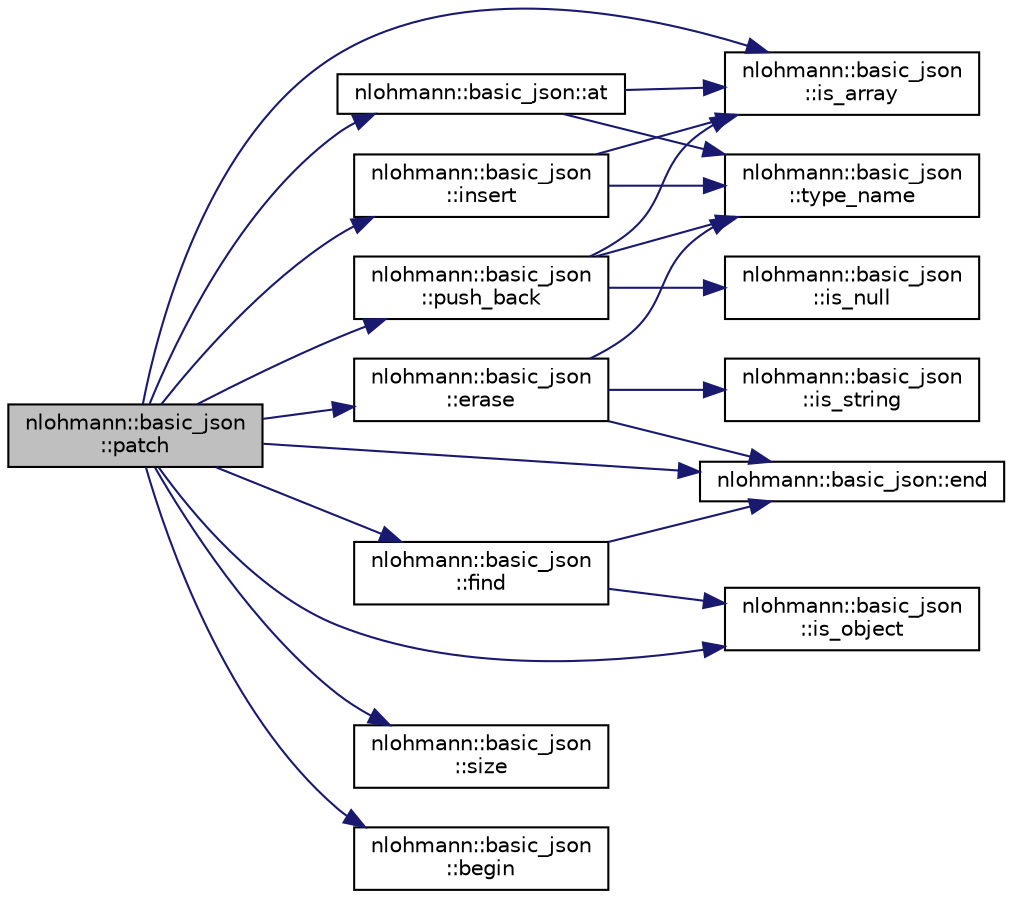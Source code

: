 digraph "nlohmann::basic_json::patch"
{
 // LATEX_PDF_SIZE
  edge [fontname="Helvetica",fontsize="10",labelfontname="Helvetica",labelfontsize="10"];
  node [fontname="Helvetica",fontsize="10",shape=record];
  rankdir="LR";
  Node427 [label="nlohmann::basic_json\l::patch",height=0.2,width=0.4,color="black", fillcolor="grey75", style="filled", fontcolor="black",tooltip="applies a JSON patch"];
  Node427 -> Node428 [color="midnightblue",fontsize="10",style="solid"];
  Node428 [label="nlohmann::basic_json::at",height=0.2,width=0.4,color="black", fillcolor="white", style="filled",URL="$classnlohmann_1_1basic__json.html#a73ae333487310e3302135189ce8ff5d8",tooltip="access specified array element with bounds checking"];
  Node428 -> Node429 [color="midnightblue",fontsize="10",style="solid"];
  Node429 [label="nlohmann::basic_json\l::is_array",height=0.2,width=0.4,color="black", fillcolor="white", style="filled",URL="$classnlohmann_1_1basic__json.html#aef9ce5dd2381caee1f8ddcdb5bdd9c65",tooltip="return whether value is an array"];
  Node428 -> Node430 [color="midnightblue",fontsize="10",style="solid"];
  Node430 [label="nlohmann::basic_json\l::type_name",height=0.2,width=0.4,color="black", fillcolor="white", style="filled",URL="$classnlohmann_1_1basic__json.html#a6b75862bdb4d26650616cf9821430755",tooltip="return the type as string"];
  Node427 -> Node431 [color="midnightblue",fontsize="10",style="solid"];
  Node431 [label="nlohmann::basic_json\l::push_back",height=0.2,width=0.4,color="black", fillcolor="white", style="filled",URL="$classnlohmann_1_1basic__json.html#ac8e523ddc8c2dd7e5d2daf0d49a9c0d7",tooltip="add an object to an array"];
  Node431 -> Node432 [color="midnightblue",fontsize="10",style="solid"];
  Node432 [label="nlohmann::basic_json\l::is_null",height=0.2,width=0.4,color="black", fillcolor="white", style="filled",URL="$classnlohmann_1_1basic__json.html#a8faa039ca82427ed29c486ffd00600c3",tooltip="return whether value is null"];
  Node431 -> Node429 [color="midnightblue",fontsize="10",style="solid"];
  Node431 -> Node430 [color="midnightblue",fontsize="10",style="solid"];
  Node427 -> Node433 [color="midnightblue",fontsize="10",style="solid"];
  Node433 [label="nlohmann::basic_json\l::size",height=0.2,width=0.4,color="black", fillcolor="white", style="filled",URL="$classnlohmann_1_1basic__json.html#a25e27ad0c6d53c01871c5485e1f75b96",tooltip="returns the number of elements"];
  Node427 -> Node434 [color="midnightblue",fontsize="10",style="solid"];
  Node434 [label="nlohmann::basic_json\l::insert",height=0.2,width=0.4,color="black", fillcolor="white", style="filled",URL="$classnlohmann_1_1basic__json.html#a0136728f5db69d4051c77b94307abd6c",tooltip="inserts element"];
  Node434 -> Node429 [color="midnightblue",fontsize="10",style="solid"];
  Node434 -> Node430 [color="midnightblue",fontsize="10",style="solid"];
  Node427 -> Node435 [color="midnightblue",fontsize="10",style="solid"];
  Node435 [label="nlohmann::basic_json\l::begin",height=0.2,width=0.4,color="black", fillcolor="white", style="filled",URL="$classnlohmann_1_1basic__json.html#a0ff28dac23f2bdecee9564d07f51dcdc",tooltip="returns an iterator to the first element"];
  Node427 -> Node436 [color="midnightblue",fontsize="10",style="solid"];
  Node436 [label="nlohmann::basic_json\l::is_object",height=0.2,width=0.4,color="black", fillcolor="white", style="filled",URL="$classnlohmann_1_1basic__json.html#af8f511af124e82e4579f444b4175787c",tooltip="return whether value is an object"];
  Node427 -> Node437 [color="midnightblue",fontsize="10",style="solid"];
  Node437 [label="nlohmann::basic_json\l::find",height=0.2,width=0.4,color="black", fillcolor="white", style="filled",URL="$classnlohmann_1_1basic__json.html#aeed33787bd362c7ead59a4ba945392db",tooltip="find an element in a JSON object"];
  Node437 -> Node438 [color="midnightblue",fontsize="10",style="solid"];
  Node438 [label="nlohmann::basic_json::end",height=0.2,width=0.4,color="black", fillcolor="white", style="filled",URL="$classnlohmann_1_1basic__json.html#a13e032a02a7fd8a93fdddc2fcbc4763c",tooltip="returns an iterator to one past the last element"];
  Node437 -> Node436 [color="midnightblue",fontsize="10",style="solid"];
  Node427 -> Node438 [color="midnightblue",fontsize="10",style="solid"];
  Node427 -> Node439 [color="midnightblue",fontsize="10",style="solid"];
  Node439 [label="nlohmann::basic_json\l::erase",height=0.2,width=0.4,color="black", fillcolor="white", style="filled",URL="$classnlohmann_1_1basic__json.html#a068a16e76be178e83da6a192916923ed",tooltip="remove element given an iterator"];
  Node439 -> Node438 [color="midnightblue",fontsize="10",style="solid"];
  Node439 -> Node440 [color="midnightblue",fontsize="10",style="solid"];
  Node440 [label="nlohmann::basic_json\l::is_string",height=0.2,width=0.4,color="black", fillcolor="white", style="filled",URL="$classnlohmann_1_1basic__json.html#a69b596a4a6683b362095c9a139637396",tooltip="return whether value is a string"];
  Node439 -> Node430 [color="midnightblue",fontsize="10",style="solid"];
  Node427 -> Node429 [color="midnightblue",fontsize="10",style="solid"];
}

